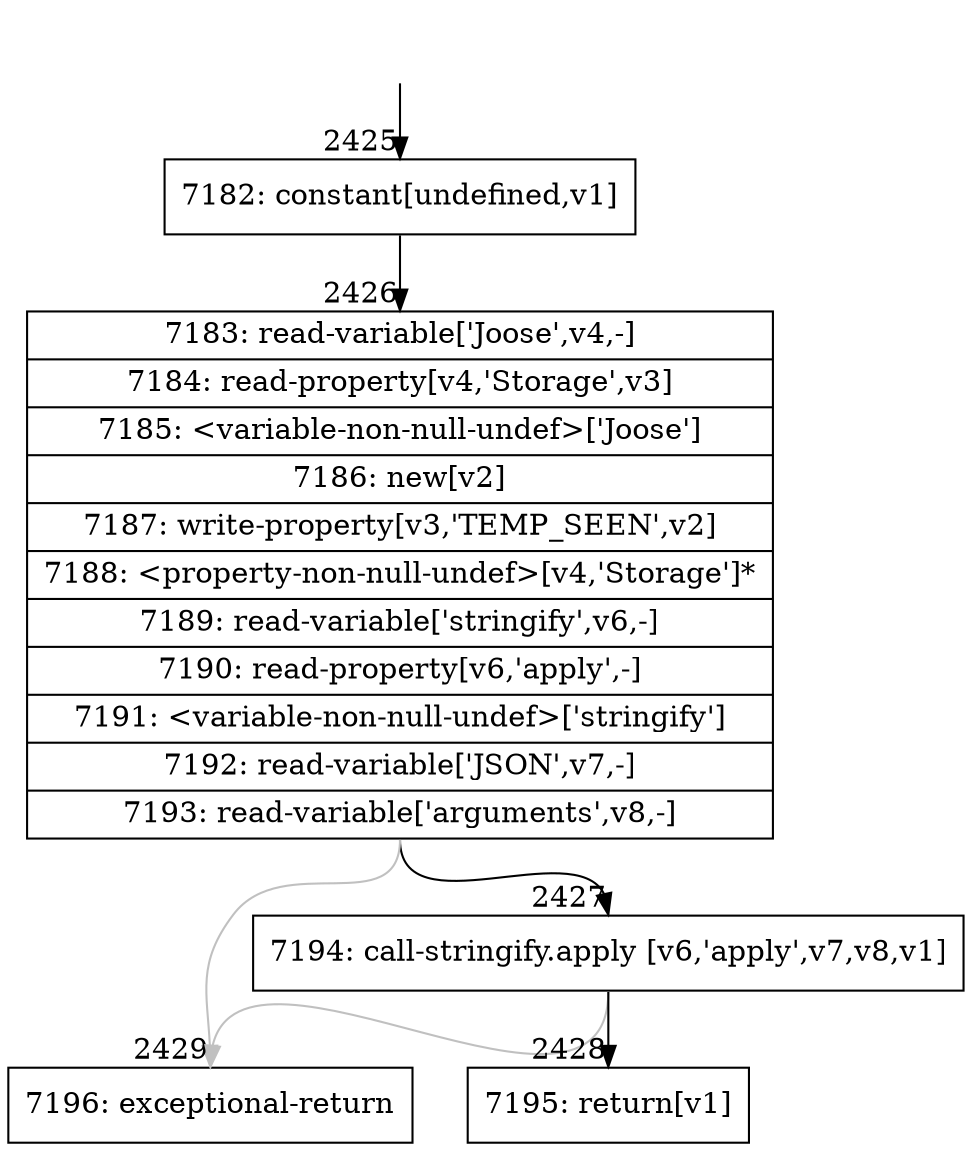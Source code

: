 digraph {
rankdir="TD"
BB_entry267[shape=none,label=""];
BB_entry267 -> BB2425 [tailport=s, headport=n, headlabel="    2425"]
BB2425 [shape=record label="{7182: constant[undefined,v1]}" ] 
BB2425 -> BB2426 [tailport=s, headport=n, headlabel="      2426"]
BB2426 [shape=record label="{7183: read-variable['Joose',v4,-]|7184: read-property[v4,'Storage',v3]|7185: \<variable-non-null-undef\>['Joose']|7186: new[v2]|7187: write-property[v3,'TEMP_SEEN',v2]|7188: \<property-non-null-undef\>[v4,'Storage']*|7189: read-variable['stringify',v6,-]|7190: read-property[v6,'apply',-]|7191: \<variable-non-null-undef\>['stringify']|7192: read-variable['JSON',v7,-]|7193: read-variable['arguments',v8,-]}" ] 
BB2426 -> BB2427 [tailport=s, headport=n, headlabel="      2427"]
BB2426 -> BB2429 [tailport=s, headport=n, color=gray, headlabel="      2429"]
BB2427 [shape=record label="{7194: call-stringify.apply [v6,'apply',v7,v8,v1]}" ] 
BB2427 -> BB2428 [tailport=s, headport=n, headlabel="      2428"]
BB2427 -> BB2429 [tailport=s, headport=n, color=gray]
BB2428 [shape=record label="{7195: return[v1]}" ] 
BB2429 [shape=record label="{7196: exceptional-return}" ] 
//#$~ 2823
}
